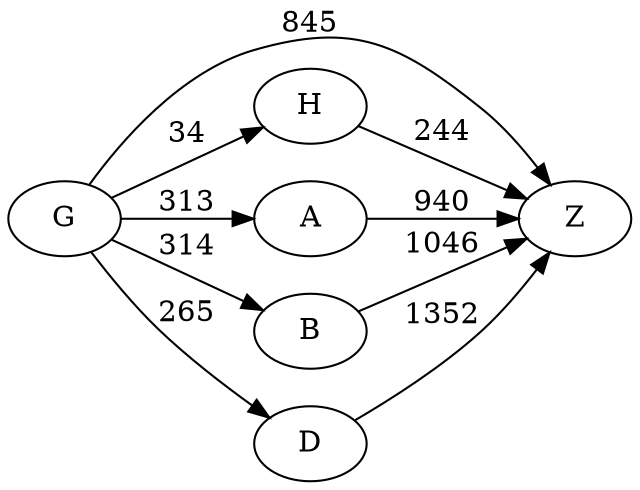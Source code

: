 digraph G {
	rankdir=LR size="8,5"
	G
	Z
	G -> Z [label=845]
	G
	H
	G -> H [label=34]
	G
	A
	G -> A [label=313]
	G
	B
	G -> B [label=314]
	G
	D
	G -> D [label=265]
	H
	Z
	H -> Z [label=244]
	A
	Z
	A -> Z [label=940]
	B
	Z
	B -> Z [label=1046]
	D
	Z
	D -> Z [label=1352]
}
